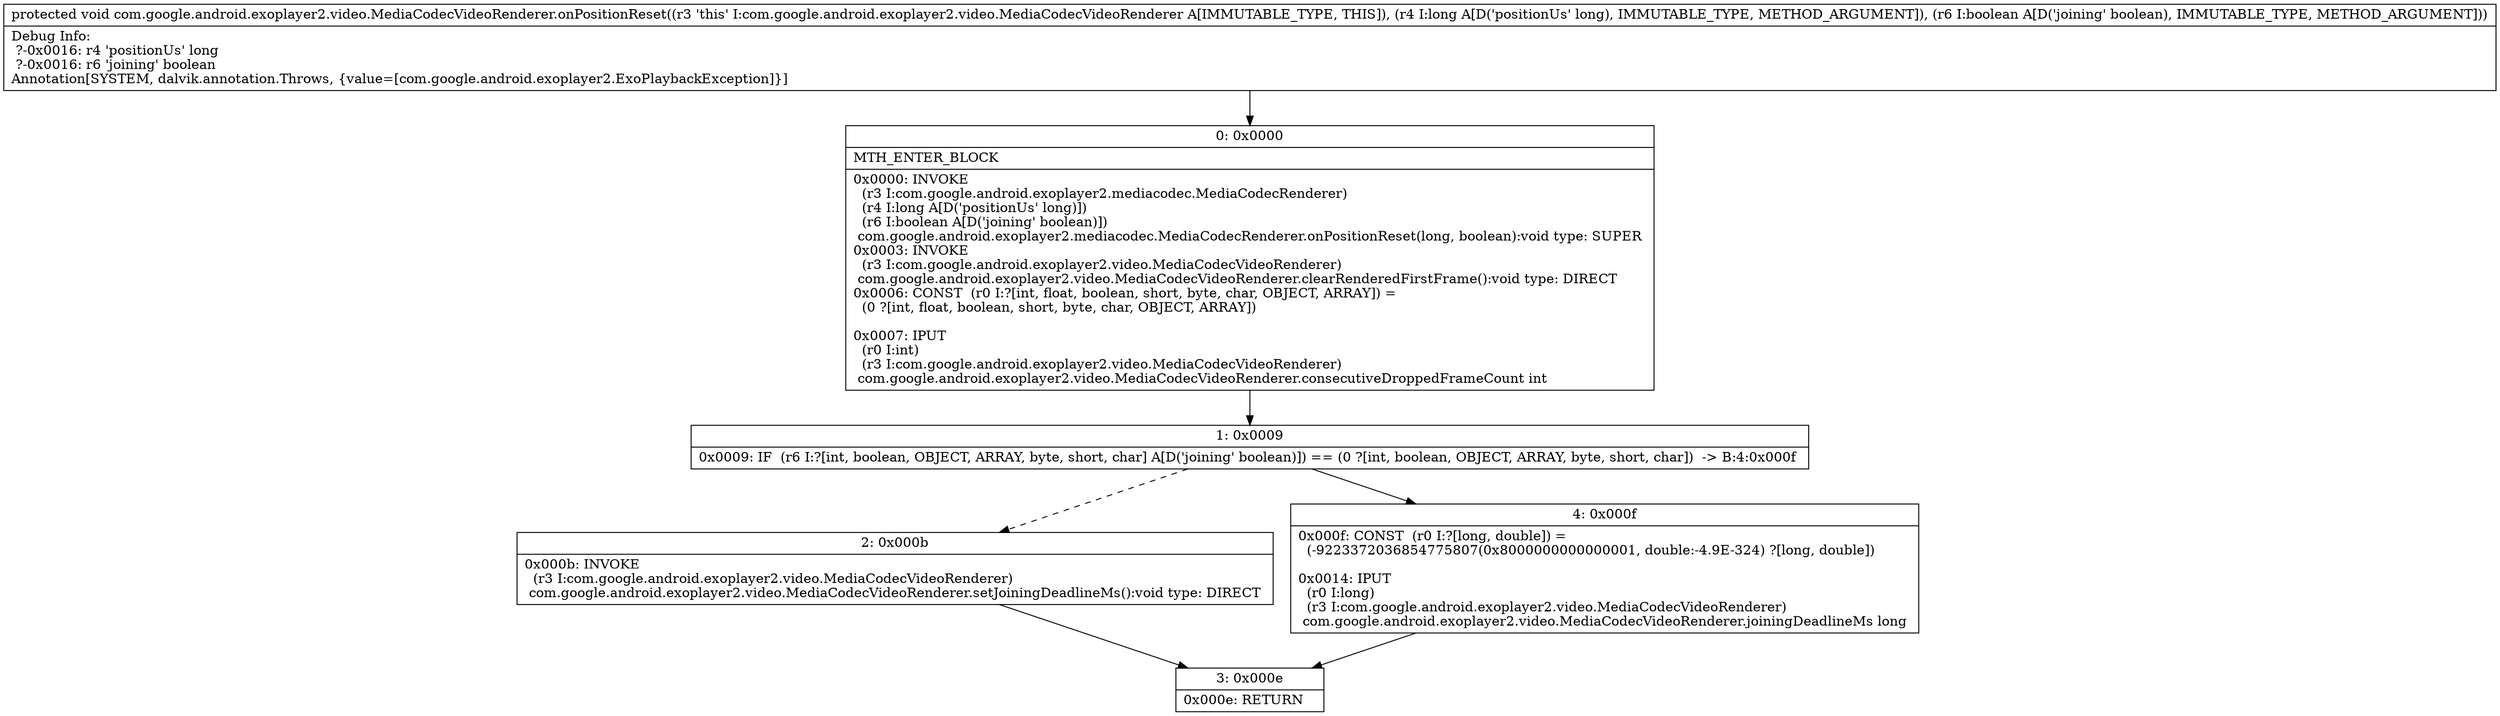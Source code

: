 digraph "CFG forcom.google.android.exoplayer2.video.MediaCodecVideoRenderer.onPositionReset(JZ)V" {
Node_0 [shape=record,label="{0\:\ 0x0000|MTH_ENTER_BLOCK\l|0x0000: INVOKE  \l  (r3 I:com.google.android.exoplayer2.mediacodec.MediaCodecRenderer)\l  (r4 I:long A[D('positionUs' long)])\l  (r6 I:boolean A[D('joining' boolean)])\l com.google.android.exoplayer2.mediacodec.MediaCodecRenderer.onPositionReset(long, boolean):void type: SUPER \l0x0003: INVOKE  \l  (r3 I:com.google.android.exoplayer2.video.MediaCodecVideoRenderer)\l com.google.android.exoplayer2.video.MediaCodecVideoRenderer.clearRenderedFirstFrame():void type: DIRECT \l0x0006: CONST  (r0 I:?[int, float, boolean, short, byte, char, OBJECT, ARRAY]) = \l  (0 ?[int, float, boolean, short, byte, char, OBJECT, ARRAY])\l \l0x0007: IPUT  \l  (r0 I:int)\l  (r3 I:com.google.android.exoplayer2.video.MediaCodecVideoRenderer)\l com.google.android.exoplayer2.video.MediaCodecVideoRenderer.consecutiveDroppedFrameCount int \l}"];
Node_1 [shape=record,label="{1\:\ 0x0009|0x0009: IF  (r6 I:?[int, boolean, OBJECT, ARRAY, byte, short, char] A[D('joining' boolean)]) == (0 ?[int, boolean, OBJECT, ARRAY, byte, short, char])  \-\> B:4:0x000f \l}"];
Node_2 [shape=record,label="{2\:\ 0x000b|0x000b: INVOKE  \l  (r3 I:com.google.android.exoplayer2.video.MediaCodecVideoRenderer)\l com.google.android.exoplayer2.video.MediaCodecVideoRenderer.setJoiningDeadlineMs():void type: DIRECT \l}"];
Node_3 [shape=record,label="{3\:\ 0x000e|0x000e: RETURN   \l}"];
Node_4 [shape=record,label="{4\:\ 0x000f|0x000f: CONST  (r0 I:?[long, double]) = \l  (\-9223372036854775807(0x8000000000000001, double:\-4.9E\-324) ?[long, double])\l \l0x0014: IPUT  \l  (r0 I:long)\l  (r3 I:com.google.android.exoplayer2.video.MediaCodecVideoRenderer)\l com.google.android.exoplayer2.video.MediaCodecVideoRenderer.joiningDeadlineMs long \l}"];
MethodNode[shape=record,label="{protected void com.google.android.exoplayer2.video.MediaCodecVideoRenderer.onPositionReset((r3 'this' I:com.google.android.exoplayer2.video.MediaCodecVideoRenderer A[IMMUTABLE_TYPE, THIS]), (r4 I:long A[D('positionUs' long), IMMUTABLE_TYPE, METHOD_ARGUMENT]), (r6 I:boolean A[D('joining' boolean), IMMUTABLE_TYPE, METHOD_ARGUMENT]))  | Debug Info:\l  ?\-0x0016: r4 'positionUs' long\l  ?\-0x0016: r6 'joining' boolean\lAnnotation[SYSTEM, dalvik.annotation.Throws, \{value=[com.google.android.exoplayer2.ExoPlaybackException]\}]\l}"];
MethodNode -> Node_0;
Node_0 -> Node_1;
Node_1 -> Node_2[style=dashed];
Node_1 -> Node_4;
Node_2 -> Node_3;
Node_4 -> Node_3;
}


